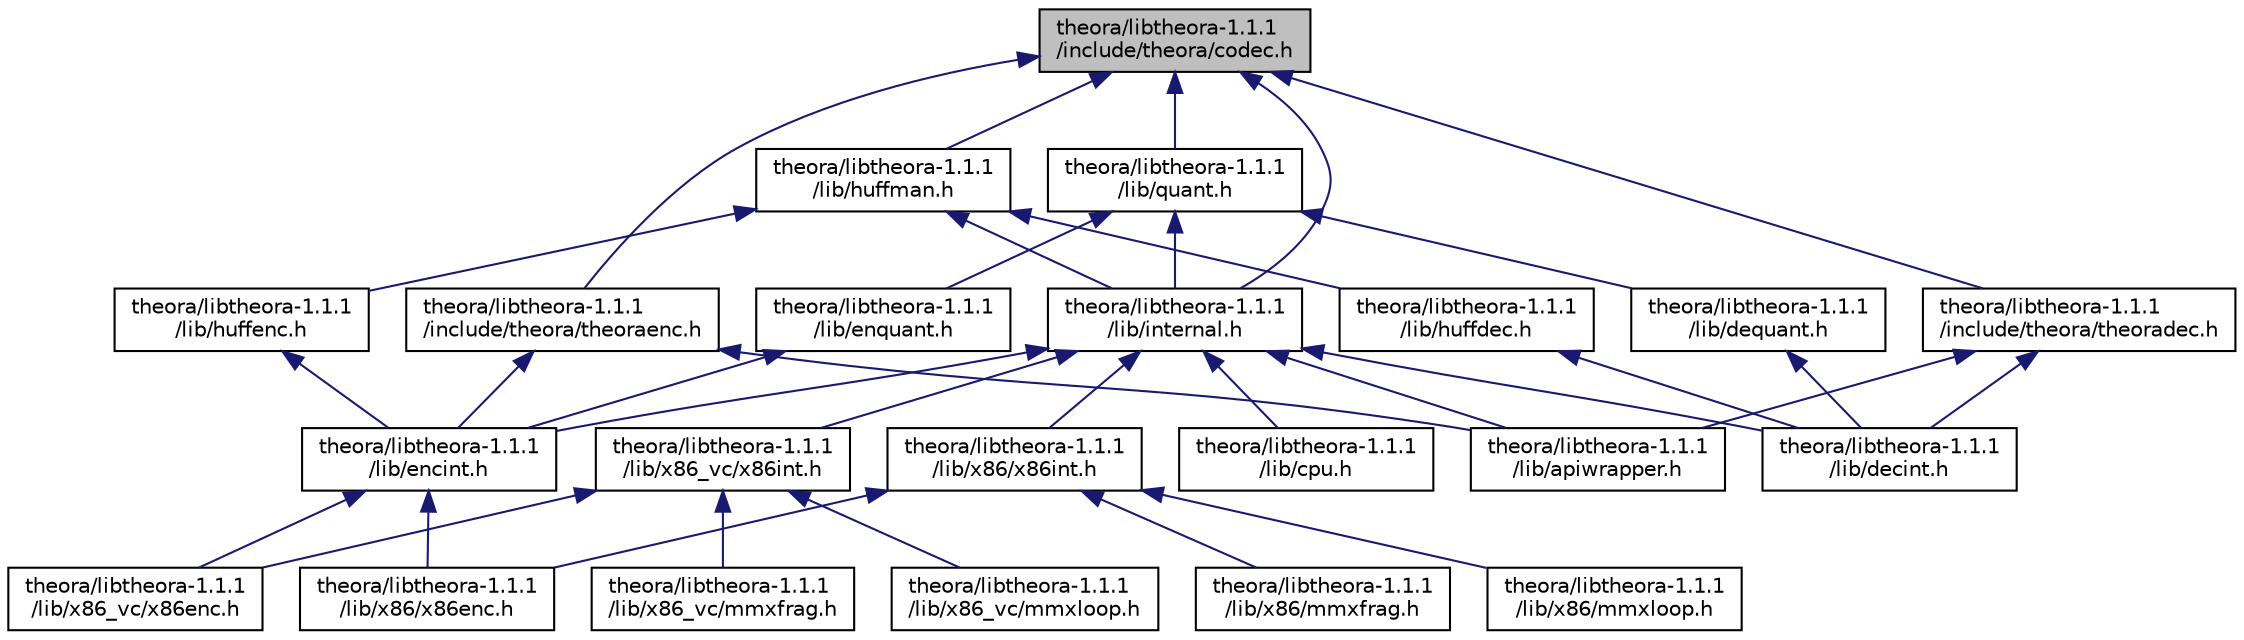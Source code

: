 digraph "theora/libtheora-1.1.1/include/theora/codec.h"
{
  edge [fontname="Helvetica",fontsize="10",labelfontname="Helvetica",labelfontsize="10"];
  node [fontname="Helvetica",fontsize="10",shape=record];
  Node1 [label="theora/libtheora-1.1.1\l/include/theora/codec.h",height=0.2,width=0.4,color="black", fillcolor="grey75", style="filled", fontcolor="black"];
  Node1 -> Node2 [dir="back",color="midnightblue",fontsize="10",style="solid",fontname="Helvetica"];
  Node2 [label="theora/libtheora-1.1.1\l/include/theora/theoradec.h",height=0.2,width=0.4,color="black", fillcolor="white", style="filled",URL="$theoradec_8h.html"];
  Node2 -> Node3 [dir="back",color="midnightblue",fontsize="10",style="solid",fontname="Helvetica"];
  Node3 [label="theora/libtheora-1.1.1\l/lib/apiwrapper.h",height=0.2,width=0.4,color="black", fillcolor="white", style="filled",URL="$apiwrapper_8h_source.html"];
  Node2 -> Node4 [dir="back",color="midnightblue",fontsize="10",style="solid",fontname="Helvetica"];
  Node4 [label="theora/libtheora-1.1.1\l/lib/decint.h",height=0.2,width=0.4,color="black", fillcolor="white", style="filled",URL="$decint_8h_source.html"];
  Node1 -> Node5 [dir="back",color="midnightblue",fontsize="10",style="solid",fontname="Helvetica"];
  Node5 [label="theora/libtheora-1.1.1\l/include/theora/theoraenc.h",height=0.2,width=0.4,color="black", fillcolor="white", style="filled",URL="$theoraenc_8h.html"];
  Node5 -> Node6 [dir="back",color="midnightblue",fontsize="10",style="solid",fontname="Helvetica"];
  Node6 [label="theora/libtheora-1.1.1\l/lib/encint.h",height=0.2,width=0.4,color="black", fillcolor="white", style="filled",URL="$encint_8h_source.html"];
  Node6 -> Node7 [dir="back",color="midnightblue",fontsize="10",style="solid",fontname="Helvetica"];
  Node7 [label="theora/libtheora-1.1.1\l/lib/x86/x86enc.h",height=0.2,width=0.4,color="black", fillcolor="white", style="filled",URL="$x86enc_8h_source.html"];
  Node6 -> Node8 [dir="back",color="midnightblue",fontsize="10",style="solid",fontname="Helvetica"];
  Node8 [label="theora/libtheora-1.1.1\l/lib/x86_vc/x86enc.h",height=0.2,width=0.4,color="black", fillcolor="white", style="filled",URL="$vc_2x86enc_8h_source.html"];
  Node5 -> Node3 [dir="back",color="midnightblue",fontsize="10",style="solid",fontname="Helvetica"];
  Node1 -> Node9 [dir="back",color="midnightblue",fontsize="10",style="solid",fontname="Helvetica"];
  Node9 [label="theora/libtheora-1.1.1\l/lib/internal.h",height=0.2,width=0.4,color="black", fillcolor="white", style="filled",URL="$internal_8h_source.html"];
  Node9 -> Node6 [dir="back",color="midnightblue",fontsize="10",style="solid",fontname="Helvetica"];
  Node9 -> Node3 [dir="back",color="midnightblue",fontsize="10",style="solid",fontname="Helvetica"];
  Node9 -> Node10 [dir="back",color="midnightblue",fontsize="10",style="solid",fontname="Helvetica"];
  Node10 [label="theora/libtheora-1.1.1\l/lib/cpu.h",height=0.2,width=0.4,color="black", fillcolor="white", style="filled",URL="$cpu_8h_source.html"];
  Node9 -> Node4 [dir="back",color="midnightblue",fontsize="10",style="solid",fontname="Helvetica"];
  Node9 -> Node11 [dir="back",color="midnightblue",fontsize="10",style="solid",fontname="Helvetica"];
  Node11 [label="theora/libtheora-1.1.1\l/lib/x86/x86int.h",height=0.2,width=0.4,color="black", fillcolor="white", style="filled",URL="$x86int_8h_source.html"];
  Node11 -> Node7 [dir="back",color="midnightblue",fontsize="10",style="solid",fontname="Helvetica"];
  Node11 -> Node12 [dir="back",color="midnightblue",fontsize="10",style="solid",fontname="Helvetica"];
  Node12 [label="theora/libtheora-1.1.1\l/lib/x86/mmxfrag.h",height=0.2,width=0.4,color="black", fillcolor="white", style="filled",URL="$mmxfrag_8h_source.html"];
  Node11 -> Node13 [dir="back",color="midnightblue",fontsize="10",style="solid",fontname="Helvetica"];
  Node13 [label="theora/libtheora-1.1.1\l/lib/x86/mmxloop.h",height=0.2,width=0.4,color="black", fillcolor="white", style="filled",URL="$mmxloop_8h_source.html"];
  Node9 -> Node14 [dir="back",color="midnightblue",fontsize="10",style="solid",fontname="Helvetica"];
  Node14 [label="theora/libtheora-1.1.1\l/lib/x86_vc/x86int.h",height=0.2,width=0.4,color="black", fillcolor="white", style="filled",URL="$vc_2x86int_8h_source.html"];
  Node14 -> Node8 [dir="back",color="midnightblue",fontsize="10",style="solid",fontname="Helvetica"];
  Node14 -> Node15 [dir="back",color="midnightblue",fontsize="10",style="solid",fontname="Helvetica"];
  Node15 [label="theora/libtheora-1.1.1\l/lib/x86_vc/mmxfrag.h",height=0.2,width=0.4,color="black", fillcolor="white", style="filled",URL="$vc_2mmxfrag_8h_source.html"];
  Node14 -> Node16 [dir="back",color="midnightblue",fontsize="10",style="solid",fontname="Helvetica"];
  Node16 [label="theora/libtheora-1.1.1\l/lib/x86_vc/mmxloop.h",height=0.2,width=0.4,color="black", fillcolor="white", style="filled",URL="$vc_2mmxloop_8h_source.html"];
  Node1 -> Node17 [dir="back",color="midnightblue",fontsize="10",style="solid",fontname="Helvetica"];
  Node17 [label="theora/libtheora-1.1.1\l/lib/huffman.h",height=0.2,width=0.4,color="black", fillcolor="white", style="filled",URL="$huffman_8h_source.html"];
  Node17 -> Node9 [dir="back",color="midnightblue",fontsize="10",style="solid",fontname="Helvetica"];
  Node17 -> Node18 [dir="back",color="midnightblue",fontsize="10",style="solid",fontname="Helvetica"];
  Node18 [label="theora/libtheora-1.1.1\l/lib/huffenc.h",height=0.2,width=0.4,color="black", fillcolor="white", style="filled",URL="$huffenc_8h_source.html"];
  Node18 -> Node6 [dir="back",color="midnightblue",fontsize="10",style="solid",fontname="Helvetica"];
  Node17 -> Node19 [dir="back",color="midnightblue",fontsize="10",style="solid",fontname="Helvetica"];
  Node19 [label="theora/libtheora-1.1.1\l/lib/huffdec.h",height=0.2,width=0.4,color="black", fillcolor="white", style="filled",URL="$huffdec_8h_source.html"];
  Node19 -> Node4 [dir="back",color="midnightblue",fontsize="10",style="solid",fontname="Helvetica"];
  Node1 -> Node20 [dir="back",color="midnightblue",fontsize="10",style="solid",fontname="Helvetica"];
  Node20 [label="theora/libtheora-1.1.1\l/lib/quant.h",height=0.2,width=0.4,color="black", fillcolor="white", style="filled",URL="$quant_8h_source.html"];
  Node20 -> Node9 [dir="back",color="midnightblue",fontsize="10",style="solid",fontname="Helvetica"];
  Node20 -> Node21 [dir="back",color="midnightblue",fontsize="10",style="solid",fontname="Helvetica"];
  Node21 [label="theora/libtheora-1.1.1\l/lib/enquant.h",height=0.2,width=0.4,color="black", fillcolor="white", style="filled",URL="$enquant_8h_source.html"];
  Node21 -> Node6 [dir="back",color="midnightblue",fontsize="10",style="solid",fontname="Helvetica"];
  Node20 -> Node22 [dir="back",color="midnightblue",fontsize="10",style="solid",fontname="Helvetica"];
  Node22 [label="theora/libtheora-1.1.1\l/lib/dequant.h",height=0.2,width=0.4,color="black", fillcolor="white", style="filled",URL="$dequant_8h_source.html"];
  Node22 -> Node4 [dir="back",color="midnightblue",fontsize="10",style="solid",fontname="Helvetica"];
}
